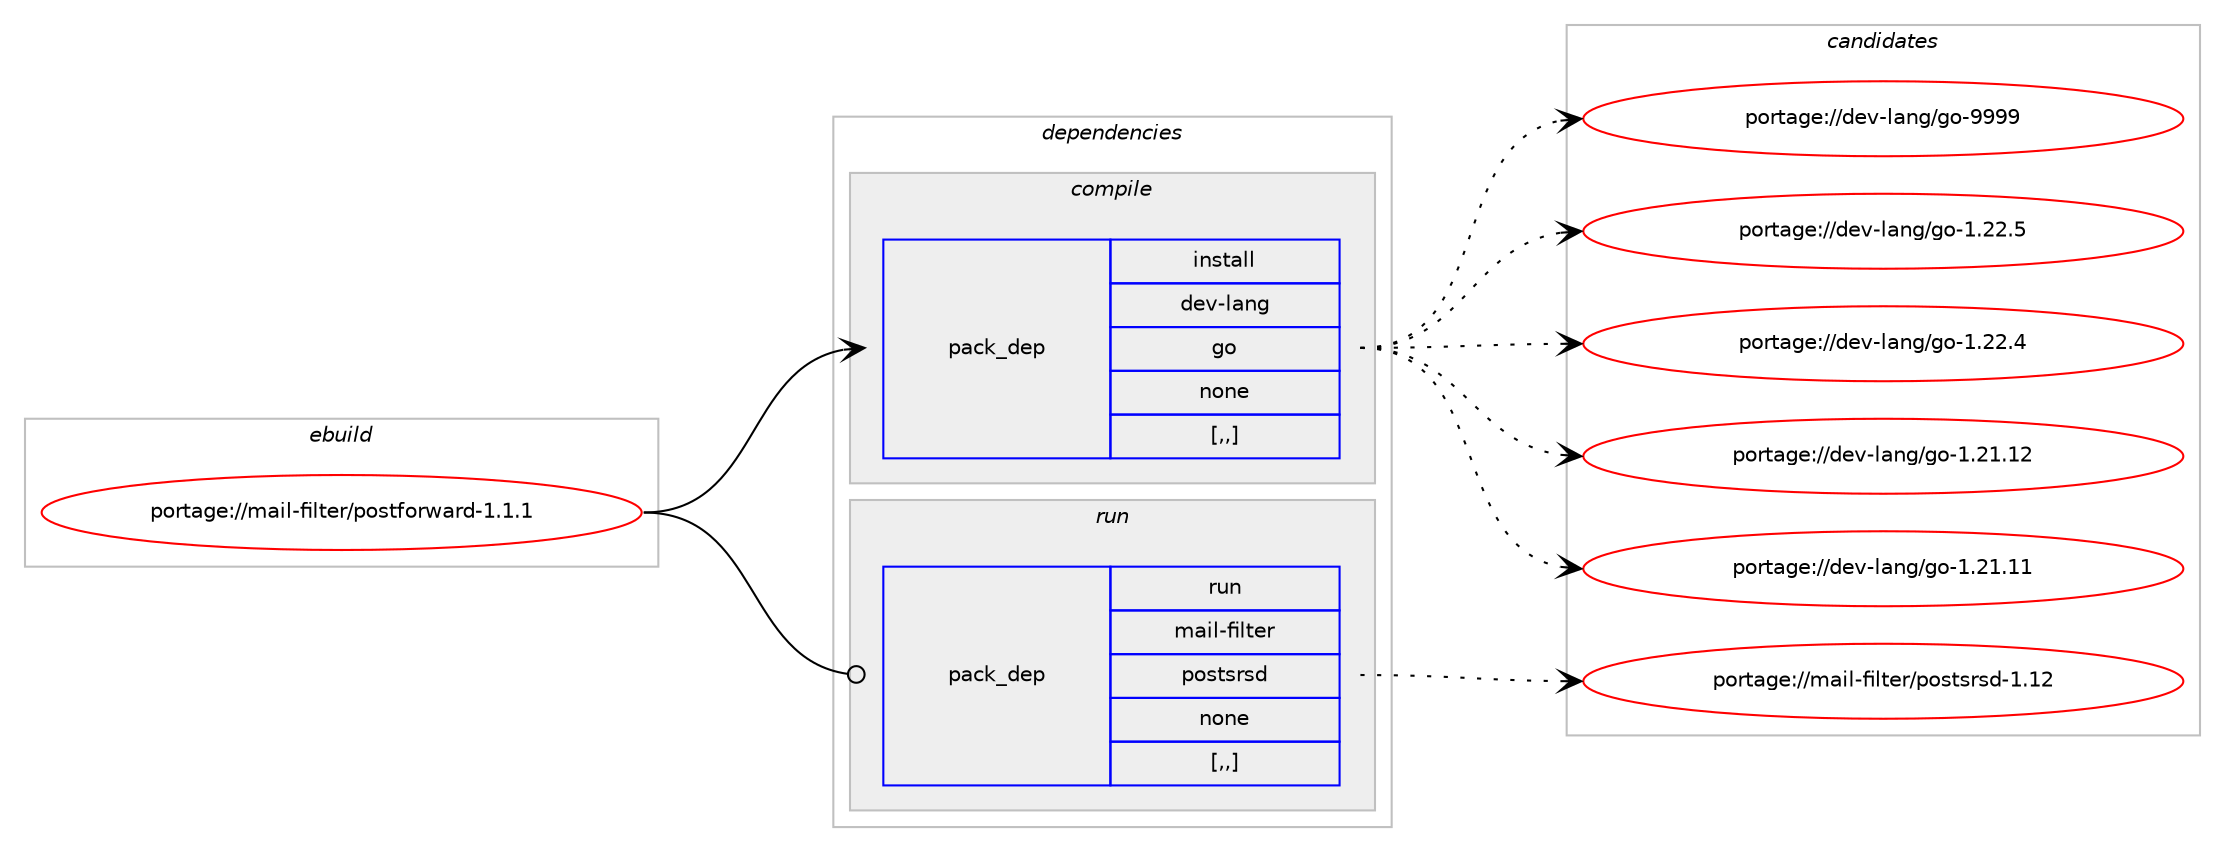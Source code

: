 digraph prolog {

# *************
# Graph options
# *************

newrank=true;
concentrate=true;
compound=true;
graph [rankdir=LR,fontname=Helvetica,fontsize=10,ranksep=1.5];#, ranksep=2.5, nodesep=0.2];
edge  [arrowhead=vee];
node  [fontname=Helvetica,fontsize=10];

# **********
# The ebuild
# **********

subgraph cluster_leftcol {
color=gray;
label=<<i>ebuild</i>>;
id [label="portage://mail-filter/postforward-1.1.1", color=red, width=4, href="../mail-filter/postforward-1.1.1.svg"];
}

# ****************
# The dependencies
# ****************

subgraph cluster_midcol {
color=gray;
label=<<i>dependencies</i>>;
subgraph cluster_compile {
fillcolor="#eeeeee";
style=filled;
label=<<i>compile</i>>;
subgraph pack206676 {
dependency279248 [label=<<TABLE BORDER="0" CELLBORDER="1" CELLSPACING="0" CELLPADDING="4" WIDTH="220"><TR><TD ROWSPAN="6" CELLPADDING="30">pack_dep</TD></TR><TR><TD WIDTH="110">install</TD></TR><TR><TD>dev-lang</TD></TR><TR><TD>go</TD></TR><TR><TD>none</TD></TR><TR><TD>[,,]</TD></TR></TABLE>>, shape=none, color=blue];
}
id:e -> dependency279248:w [weight=20,style="solid",arrowhead="vee"];
}
subgraph cluster_compileandrun {
fillcolor="#eeeeee";
style=filled;
label=<<i>compile and run</i>>;
}
subgraph cluster_run {
fillcolor="#eeeeee";
style=filled;
label=<<i>run</i>>;
subgraph pack206677 {
dependency279249 [label=<<TABLE BORDER="0" CELLBORDER="1" CELLSPACING="0" CELLPADDING="4" WIDTH="220"><TR><TD ROWSPAN="6" CELLPADDING="30">pack_dep</TD></TR><TR><TD WIDTH="110">run</TD></TR><TR><TD>mail-filter</TD></TR><TR><TD>postsrsd</TD></TR><TR><TD>none</TD></TR><TR><TD>[,,]</TD></TR></TABLE>>, shape=none, color=blue];
}
id:e -> dependency279249:w [weight=20,style="solid",arrowhead="odot"];
}
}

# **************
# The candidates
# **************

subgraph cluster_choices {
rank=same;
color=gray;
label=<<i>candidates</i>>;

subgraph choice206676 {
color=black;
nodesep=1;
choice1001011184510897110103471031114557575757 [label="portage://dev-lang/go-9999", color=red, width=4,href="../dev-lang/go-9999.svg"];
choice10010111845108971101034710311145494650504653 [label="portage://dev-lang/go-1.22.5", color=red, width=4,href="../dev-lang/go-1.22.5.svg"];
choice10010111845108971101034710311145494650504652 [label="portage://dev-lang/go-1.22.4", color=red, width=4,href="../dev-lang/go-1.22.4.svg"];
choice1001011184510897110103471031114549465049464950 [label="portage://dev-lang/go-1.21.12", color=red, width=4,href="../dev-lang/go-1.21.12.svg"];
choice1001011184510897110103471031114549465049464949 [label="portage://dev-lang/go-1.21.11", color=red, width=4,href="../dev-lang/go-1.21.11.svg"];
dependency279248:e -> choice1001011184510897110103471031114557575757:w [style=dotted,weight="100"];
dependency279248:e -> choice10010111845108971101034710311145494650504653:w [style=dotted,weight="100"];
dependency279248:e -> choice10010111845108971101034710311145494650504652:w [style=dotted,weight="100"];
dependency279248:e -> choice1001011184510897110103471031114549465049464950:w [style=dotted,weight="100"];
dependency279248:e -> choice1001011184510897110103471031114549465049464949:w [style=dotted,weight="100"];
}
subgraph choice206677 {
color=black;
nodesep=1;
choice1099710510845102105108116101114471121111151161151141151004549464950 [label="portage://mail-filter/postsrsd-1.12", color=red, width=4,href="../mail-filter/postsrsd-1.12.svg"];
dependency279249:e -> choice1099710510845102105108116101114471121111151161151141151004549464950:w [style=dotted,weight="100"];
}
}

}
